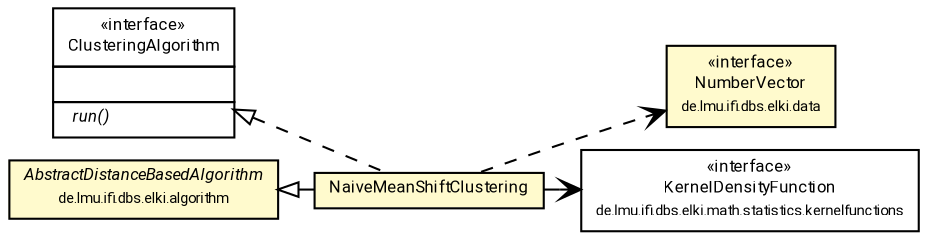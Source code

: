 #!/usr/local/bin/dot
#
# Class diagram 
# Generated by UMLGraph version R5_7_2-60-g0e99a6 (http://www.spinellis.gr/umlgraph/)
#

digraph G {
	graph [fontnames="svg"]
	edge [fontname="Roboto",fontsize=7,labelfontname="Roboto",labelfontsize=7,color="black"];
	node [fontname="Roboto",fontcolor="black",fontsize=8,shape=plaintext,margin=0,width=0,height=0];
	nodesep=0.15;
	ranksep=0.25;
	rankdir=LR;
	// de.lmu.ifi.dbs.elki.algorithm.clustering.ClusteringAlgorithm<C extends de.lmu.ifi.dbs.elki.data.Clustering<? extends de.lmu.ifi.dbs.elki.data.model.Model>>
	c7277252 [label=<<table title="de.lmu.ifi.dbs.elki.algorithm.clustering.ClusteringAlgorithm" border="0" cellborder="1" cellspacing="0" cellpadding="2" href="ClusteringAlgorithm.html" target="_parent">
		<tr><td><table border="0" cellspacing="0" cellpadding="1">
		<tr><td align="center" balign="center"> &#171;interface&#187; </td></tr>
		<tr><td align="center" balign="center"> <font face="Roboto">ClusteringAlgorithm</font> </td></tr>
		</table></td></tr>
		<tr><td><table border="0" cellspacing="0" cellpadding="1">
		<tr><td align="left" balign="left">  </td></tr>
		</table></td></tr>
		<tr><td><table border="0" cellspacing="0" cellpadding="1">
		<tr><td align="left" balign="left"> <i> run()</i> </td></tr>
		</table></td></tr>
		</table>>, URL="ClusteringAlgorithm.html"];
	// de.lmu.ifi.dbs.elki.algorithm.clustering.NaiveMeanShiftClustering<V extends de.lmu.ifi.dbs.elki.data.NumberVector>
	c7277333 [label=<<table title="de.lmu.ifi.dbs.elki.algorithm.clustering.NaiveMeanShiftClustering" border="0" cellborder="1" cellspacing="0" cellpadding="2" bgcolor="lemonChiffon" href="NaiveMeanShiftClustering.html" target="_parent">
		<tr><td><table border="0" cellspacing="0" cellpadding="1">
		<tr><td align="center" balign="center"> <font face="Roboto">NaiveMeanShiftClustering</font> </td></tr>
		</table></td></tr>
		</table>>, URL="NaiveMeanShiftClustering.html"];
	// de.lmu.ifi.dbs.elki.algorithm.AbstractDistanceBasedAlgorithm<O, R extends de.lmu.ifi.dbs.elki.result.Result>
	c7277436 [label=<<table title="de.lmu.ifi.dbs.elki.algorithm.AbstractDistanceBasedAlgorithm" border="0" cellborder="1" cellspacing="0" cellpadding="2" bgcolor="LemonChiffon" href="../AbstractDistanceBasedAlgorithm.html" target="_parent">
		<tr><td><table border="0" cellspacing="0" cellpadding="1">
		<tr><td align="center" balign="center"> <font face="Roboto"><i>AbstractDistanceBasedAlgorithm</i></font> </td></tr>
		<tr><td align="center" balign="center"> <font face="Roboto" point-size="7.0">de.lmu.ifi.dbs.elki.algorithm</font> </td></tr>
		</table></td></tr>
		</table>>, URL="../AbstractDistanceBasedAlgorithm.html"];
	// de.lmu.ifi.dbs.elki.data.NumberVector
	c7277511 [label=<<table title="de.lmu.ifi.dbs.elki.data.NumberVector" border="0" cellborder="1" cellspacing="0" cellpadding="2" bgcolor="LemonChiffon" href="../../data/NumberVector.html" target="_parent">
		<tr><td><table border="0" cellspacing="0" cellpadding="1">
		<tr><td align="center" balign="center"> &#171;interface&#187; </td></tr>
		<tr><td align="center" balign="center"> <font face="Roboto">NumberVector</font> </td></tr>
		<tr><td align="center" balign="center"> <font face="Roboto" point-size="7.0">de.lmu.ifi.dbs.elki.data</font> </td></tr>
		</table></td></tr>
		</table>>, URL="../../data/NumberVector.html"];
	// de.lmu.ifi.dbs.elki.math.statistics.kernelfunctions.KernelDensityFunction
	c7277976 [label=<<table title="de.lmu.ifi.dbs.elki.math.statistics.kernelfunctions.KernelDensityFunction" border="0" cellborder="1" cellspacing="0" cellpadding="2" href="../../math/statistics/kernelfunctions/KernelDensityFunction.html" target="_parent">
		<tr><td><table border="0" cellspacing="0" cellpadding="1">
		<tr><td align="center" balign="center"> &#171;interface&#187; </td></tr>
		<tr><td align="center" balign="center"> <font face="Roboto">KernelDensityFunction</font> </td></tr>
		<tr><td align="center" balign="center"> <font face="Roboto" point-size="7.0">de.lmu.ifi.dbs.elki.math.statistics.kernelfunctions</font> </td></tr>
		</table></td></tr>
		</table>>, URL="../../math/statistics/kernelfunctions/KernelDensityFunction.html"];
	// de.lmu.ifi.dbs.elki.algorithm.clustering.NaiveMeanShiftClustering<V extends de.lmu.ifi.dbs.elki.data.NumberVector> extends de.lmu.ifi.dbs.elki.algorithm.AbstractDistanceBasedAlgorithm<O, R extends de.lmu.ifi.dbs.elki.result.Result>
	c7277436 -> c7277333 [arrowtail=empty,dir=back,weight=10];
	// de.lmu.ifi.dbs.elki.algorithm.clustering.NaiveMeanShiftClustering<V extends de.lmu.ifi.dbs.elki.data.NumberVector> implements de.lmu.ifi.dbs.elki.algorithm.clustering.ClusteringAlgorithm<C extends de.lmu.ifi.dbs.elki.data.Clustering<? extends de.lmu.ifi.dbs.elki.data.model.Model>>
	c7277252 -> c7277333 [arrowtail=empty,style=dashed,dir=back,weight=9];
	// de.lmu.ifi.dbs.elki.algorithm.clustering.NaiveMeanShiftClustering<V extends de.lmu.ifi.dbs.elki.data.NumberVector> navassoc de.lmu.ifi.dbs.elki.math.statistics.kernelfunctions.KernelDensityFunction
	c7277333 -> c7277976 [arrowhead=open,weight=1];
	// de.lmu.ifi.dbs.elki.algorithm.clustering.NaiveMeanShiftClustering<V extends de.lmu.ifi.dbs.elki.data.NumberVector> depend de.lmu.ifi.dbs.elki.data.NumberVector
	c7277333 -> c7277511 [arrowhead=open,style=dashed,weight=0];
}

